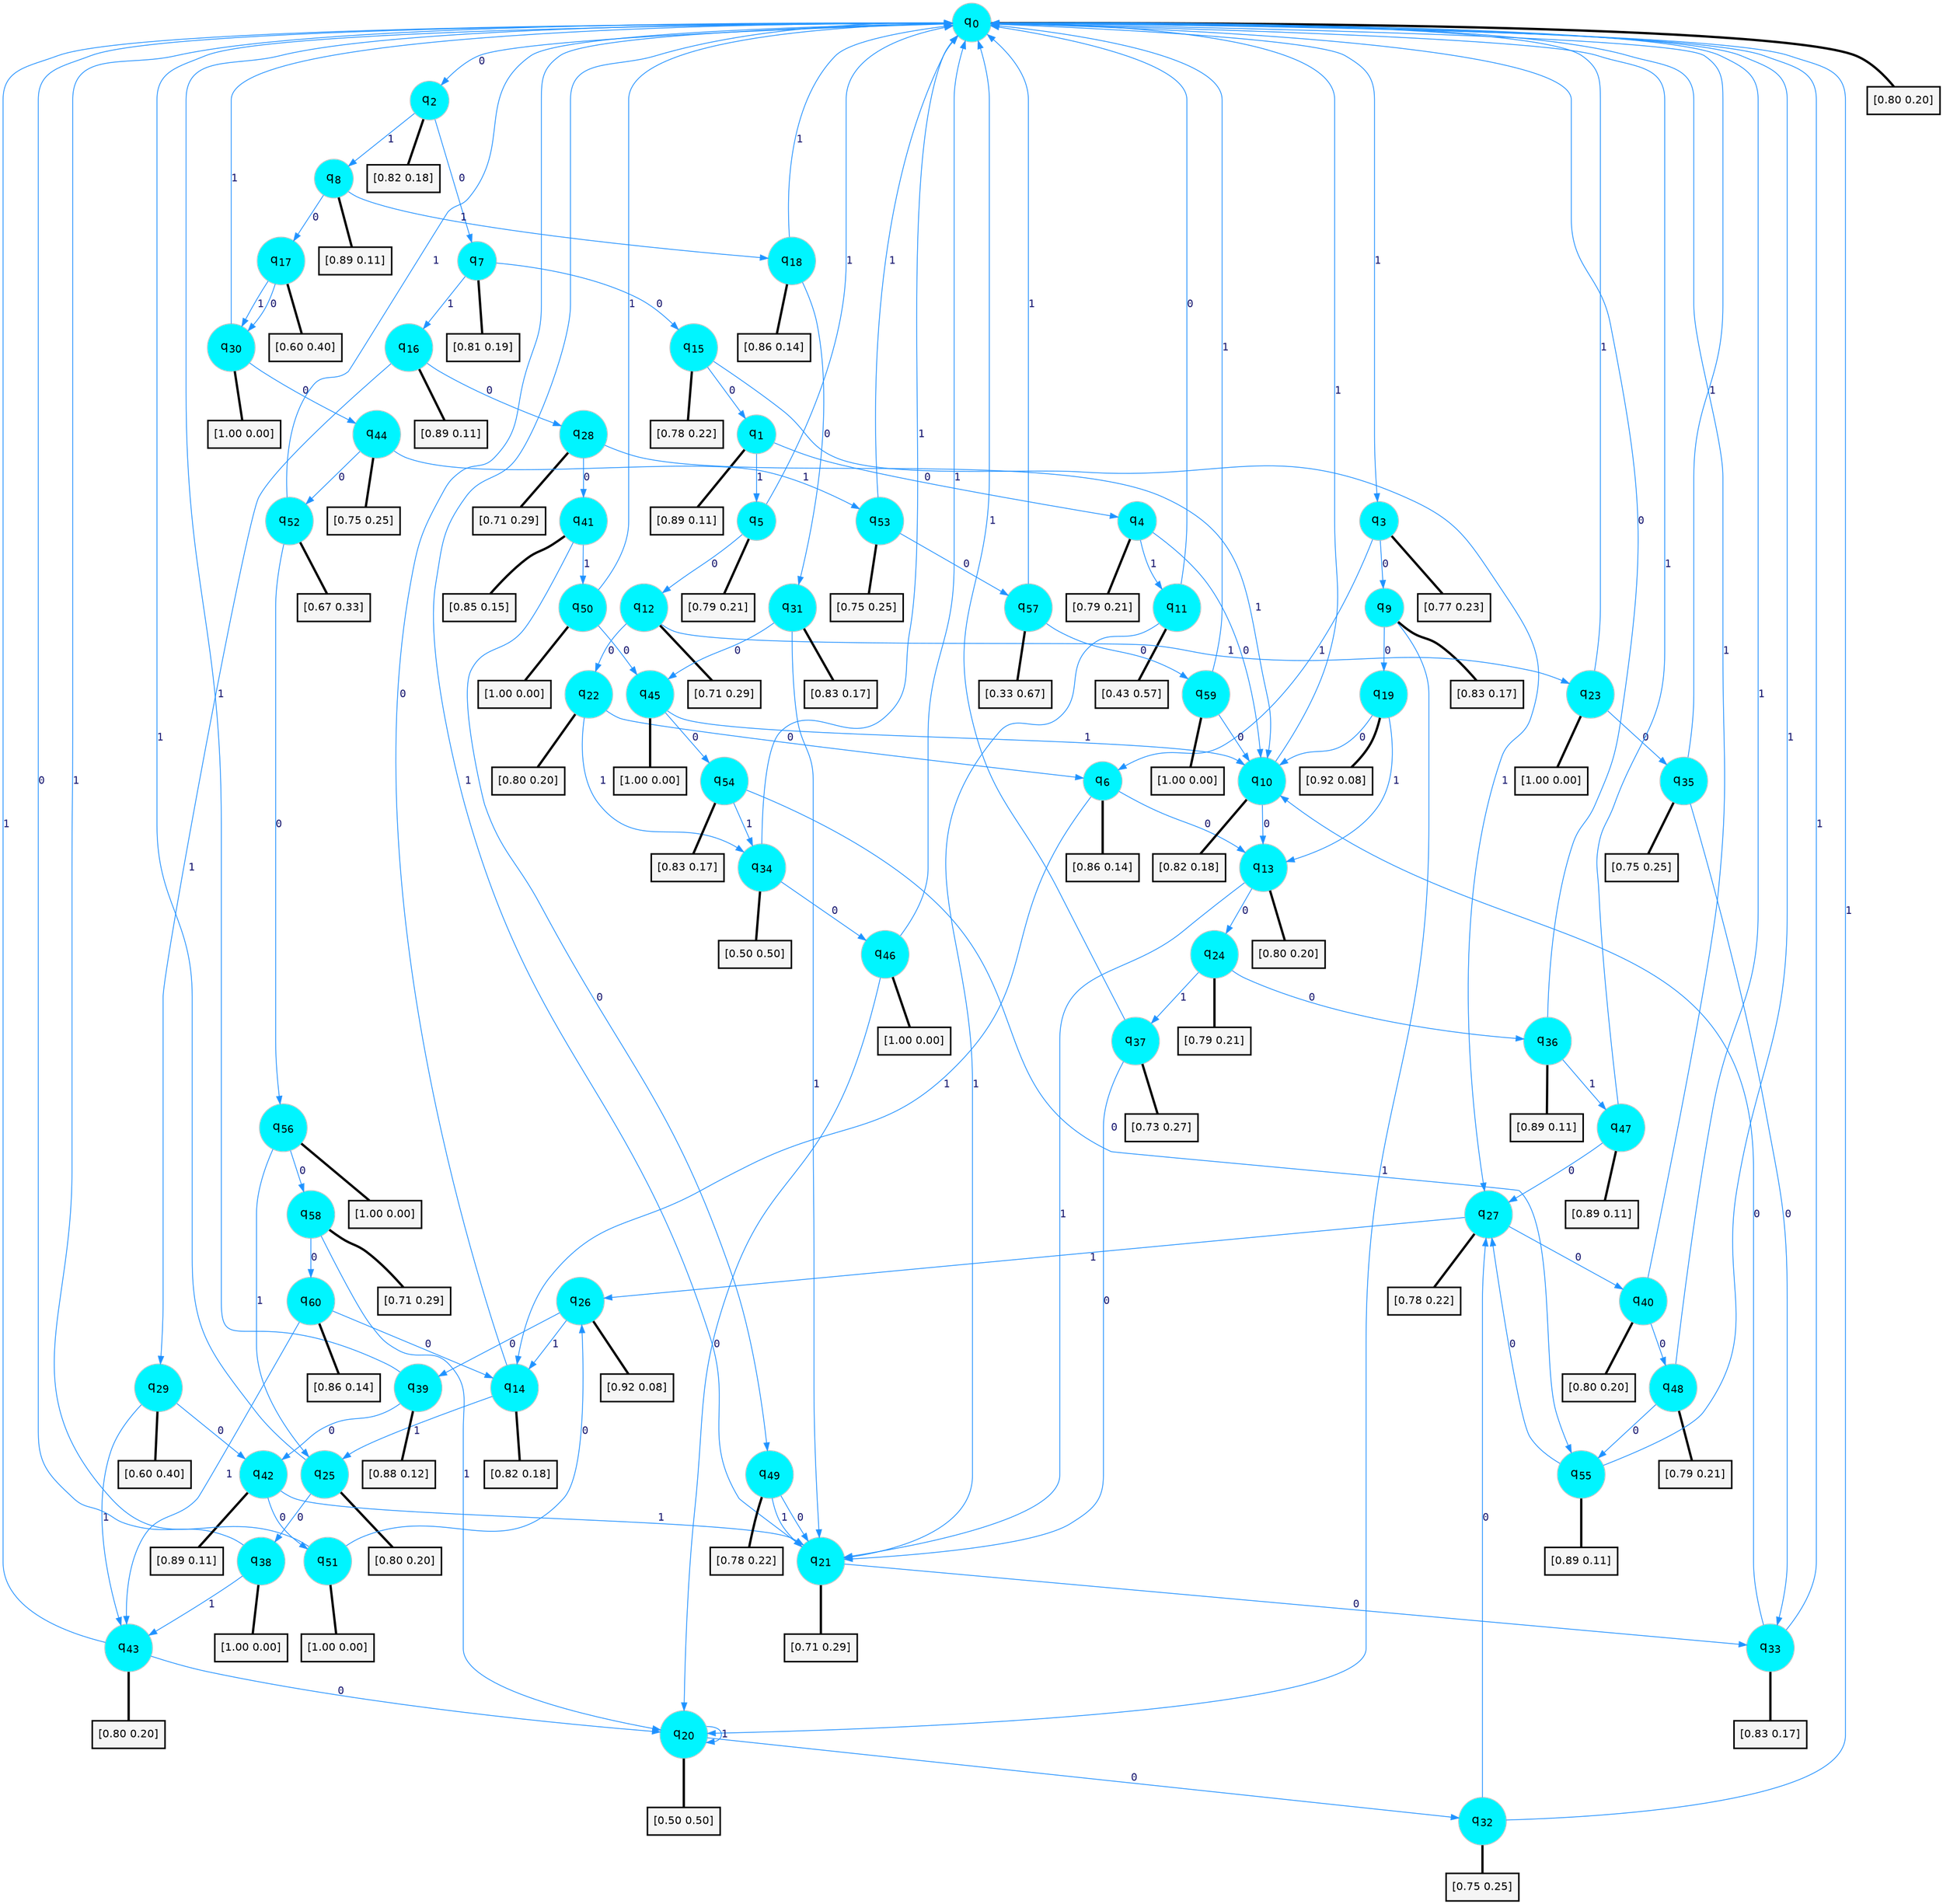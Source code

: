 digraph G {
graph [
bgcolor=transparent, dpi=300, rankdir=TD, size="40,25"];
node [
color=gray, fillcolor=turquoise1, fontcolor=black, fontname=Helvetica, fontsize=16, fontweight=bold, shape=circle, style=filled];
edge [
arrowsize=1, color=dodgerblue1, fontcolor=midnightblue, fontname=courier, fontweight=bold, penwidth=1, style=solid, weight=20];
0[label=<q<SUB>0</SUB>>];
1[label=<q<SUB>1</SUB>>];
2[label=<q<SUB>2</SUB>>];
3[label=<q<SUB>3</SUB>>];
4[label=<q<SUB>4</SUB>>];
5[label=<q<SUB>5</SUB>>];
6[label=<q<SUB>6</SUB>>];
7[label=<q<SUB>7</SUB>>];
8[label=<q<SUB>8</SUB>>];
9[label=<q<SUB>9</SUB>>];
10[label=<q<SUB>10</SUB>>];
11[label=<q<SUB>11</SUB>>];
12[label=<q<SUB>12</SUB>>];
13[label=<q<SUB>13</SUB>>];
14[label=<q<SUB>14</SUB>>];
15[label=<q<SUB>15</SUB>>];
16[label=<q<SUB>16</SUB>>];
17[label=<q<SUB>17</SUB>>];
18[label=<q<SUB>18</SUB>>];
19[label=<q<SUB>19</SUB>>];
20[label=<q<SUB>20</SUB>>];
21[label=<q<SUB>21</SUB>>];
22[label=<q<SUB>22</SUB>>];
23[label=<q<SUB>23</SUB>>];
24[label=<q<SUB>24</SUB>>];
25[label=<q<SUB>25</SUB>>];
26[label=<q<SUB>26</SUB>>];
27[label=<q<SUB>27</SUB>>];
28[label=<q<SUB>28</SUB>>];
29[label=<q<SUB>29</SUB>>];
30[label=<q<SUB>30</SUB>>];
31[label=<q<SUB>31</SUB>>];
32[label=<q<SUB>32</SUB>>];
33[label=<q<SUB>33</SUB>>];
34[label=<q<SUB>34</SUB>>];
35[label=<q<SUB>35</SUB>>];
36[label=<q<SUB>36</SUB>>];
37[label=<q<SUB>37</SUB>>];
38[label=<q<SUB>38</SUB>>];
39[label=<q<SUB>39</SUB>>];
40[label=<q<SUB>40</SUB>>];
41[label=<q<SUB>41</SUB>>];
42[label=<q<SUB>42</SUB>>];
43[label=<q<SUB>43</SUB>>];
44[label=<q<SUB>44</SUB>>];
45[label=<q<SUB>45</SUB>>];
46[label=<q<SUB>46</SUB>>];
47[label=<q<SUB>47</SUB>>];
48[label=<q<SUB>48</SUB>>];
49[label=<q<SUB>49</SUB>>];
50[label=<q<SUB>50</SUB>>];
51[label=<q<SUB>51</SUB>>];
52[label=<q<SUB>52</SUB>>];
53[label=<q<SUB>53</SUB>>];
54[label=<q<SUB>54</SUB>>];
55[label=<q<SUB>55</SUB>>];
56[label=<q<SUB>56</SUB>>];
57[label=<q<SUB>57</SUB>>];
58[label=<q<SUB>58</SUB>>];
59[label=<q<SUB>59</SUB>>];
60[label=<q<SUB>60</SUB>>];
61[label="[0.80 0.20]", shape=box,fontcolor=black, fontname=Helvetica, fontsize=14, penwidth=2, fillcolor=whitesmoke,color=black];
62[label="[0.89 0.11]", shape=box,fontcolor=black, fontname=Helvetica, fontsize=14, penwidth=2, fillcolor=whitesmoke,color=black];
63[label="[0.82 0.18]", shape=box,fontcolor=black, fontname=Helvetica, fontsize=14, penwidth=2, fillcolor=whitesmoke,color=black];
64[label="[0.77 0.23]", shape=box,fontcolor=black, fontname=Helvetica, fontsize=14, penwidth=2, fillcolor=whitesmoke,color=black];
65[label="[0.79 0.21]", shape=box,fontcolor=black, fontname=Helvetica, fontsize=14, penwidth=2, fillcolor=whitesmoke,color=black];
66[label="[0.79 0.21]", shape=box,fontcolor=black, fontname=Helvetica, fontsize=14, penwidth=2, fillcolor=whitesmoke,color=black];
67[label="[0.86 0.14]", shape=box,fontcolor=black, fontname=Helvetica, fontsize=14, penwidth=2, fillcolor=whitesmoke,color=black];
68[label="[0.81 0.19]", shape=box,fontcolor=black, fontname=Helvetica, fontsize=14, penwidth=2, fillcolor=whitesmoke,color=black];
69[label="[0.89 0.11]", shape=box,fontcolor=black, fontname=Helvetica, fontsize=14, penwidth=2, fillcolor=whitesmoke,color=black];
70[label="[0.83 0.17]", shape=box,fontcolor=black, fontname=Helvetica, fontsize=14, penwidth=2, fillcolor=whitesmoke,color=black];
71[label="[0.82 0.18]", shape=box,fontcolor=black, fontname=Helvetica, fontsize=14, penwidth=2, fillcolor=whitesmoke,color=black];
72[label="[0.43 0.57]", shape=box,fontcolor=black, fontname=Helvetica, fontsize=14, penwidth=2, fillcolor=whitesmoke,color=black];
73[label="[0.71 0.29]", shape=box,fontcolor=black, fontname=Helvetica, fontsize=14, penwidth=2, fillcolor=whitesmoke,color=black];
74[label="[0.80 0.20]", shape=box,fontcolor=black, fontname=Helvetica, fontsize=14, penwidth=2, fillcolor=whitesmoke,color=black];
75[label="[0.82 0.18]", shape=box,fontcolor=black, fontname=Helvetica, fontsize=14, penwidth=2, fillcolor=whitesmoke,color=black];
76[label="[0.78 0.22]", shape=box,fontcolor=black, fontname=Helvetica, fontsize=14, penwidth=2, fillcolor=whitesmoke,color=black];
77[label="[0.89 0.11]", shape=box,fontcolor=black, fontname=Helvetica, fontsize=14, penwidth=2, fillcolor=whitesmoke,color=black];
78[label="[0.60 0.40]", shape=box,fontcolor=black, fontname=Helvetica, fontsize=14, penwidth=2, fillcolor=whitesmoke,color=black];
79[label="[0.86 0.14]", shape=box,fontcolor=black, fontname=Helvetica, fontsize=14, penwidth=2, fillcolor=whitesmoke,color=black];
80[label="[0.92 0.08]", shape=box,fontcolor=black, fontname=Helvetica, fontsize=14, penwidth=2, fillcolor=whitesmoke,color=black];
81[label="[0.50 0.50]", shape=box,fontcolor=black, fontname=Helvetica, fontsize=14, penwidth=2, fillcolor=whitesmoke,color=black];
82[label="[0.71 0.29]", shape=box,fontcolor=black, fontname=Helvetica, fontsize=14, penwidth=2, fillcolor=whitesmoke,color=black];
83[label="[0.80 0.20]", shape=box,fontcolor=black, fontname=Helvetica, fontsize=14, penwidth=2, fillcolor=whitesmoke,color=black];
84[label="[1.00 0.00]", shape=box,fontcolor=black, fontname=Helvetica, fontsize=14, penwidth=2, fillcolor=whitesmoke,color=black];
85[label="[0.79 0.21]", shape=box,fontcolor=black, fontname=Helvetica, fontsize=14, penwidth=2, fillcolor=whitesmoke,color=black];
86[label="[0.80 0.20]", shape=box,fontcolor=black, fontname=Helvetica, fontsize=14, penwidth=2, fillcolor=whitesmoke,color=black];
87[label="[0.92 0.08]", shape=box,fontcolor=black, fontname=Helvetica, fontsize=14, penwidth=2, fillcolor=whitesmoke,color=black];
88[label="[0.78 0.22]", shape=box,fontcolor=black, fontname=Helvetica, fontsize=14, penwidth=2, fillcolor=whitesmoke,color=black];
89[label="[0.71 0.29]", shape=box,fontcolor=black, fontname=Helvetica, fontsize=14, penwidth=2, fillcolor=whitesmoke,color=black];
90[label="[0.60 0.40]", shape=box,fontcolor=black, fontname=Helvetica, fontsize=14, penwidth=2, fillcolor=whitesmoke,color=black];
91[label="[1.00 0.00]", shape=box,fontcolor=black, fontname=Helvetica, fontsize=14, penwidth=2, fillcolor=whitesmoke,color=black];
92[label="[0.83 0.17]", shape=box,fontcolor=black, fontname=Helvetica, fontsize=14, penwidth=2, fillcolor=whitesmoke,color=black];
93[label="[0.75 0.25]", shape=box,fontcolor=black, fontname=Helvetica, fontsize=14, penwidth=2, fillcolor=whitesmoke,color=black];
94[label="[0.83 0.17]", shape=box,fontcolor=black, fontname=Helvetica, fontsize=14, penwidth=2, fillcolor=whitesmoke,color=black];
95[label="[0.50 0.50]", shape=box,fontcolor=black, fontname=Helvetica, fontsize=14, penwidth=2, fillcolor=whitesmoke,color=black];
96[label="[0.75 0.25]", shape=box,fontcolor=black, fontname=Helvetica, fontsize=14, penwidth=2, fillcolor=whitesmoke,color=black];
97[label="[0.89 0.11]", shape=box,fontcolor=black, fontname=Helvetica, fontsize=14, penwidth=2, fillcolor=whitesmoke,color=black];
98[label="[0.73 0.27]", shape=box,fontcolor=black, fontname=Helvetica, fontsize=14, penwidth=2, fillcolor=whitesmoke,color=black];
99[label="[1.00 0.00]", shape=box,fontcolor=black, fontname=Helvetica, fontsize=14, penwidth=2, fillcolor=whitesmoke,color=black];
100[label="[0.88 0.12]", shape=box,fontcolor=black, fontname=Helvetica, fontsize=14, penwidth=2, fillcolor=whitesmoke,color=black];
101[label="[0.80 0.20]", shape=box,fontcolor=black, fontname=Helvetica, fontsize=14, penwidth=2, fillcolor=whitesmoke,color=black];
102[label="[0.85 0.15]", shape=box,fontcolor=black, fontname=Helvetica, fontsize=14, penwidth=2, fillcolor=whitesmoke,color=black];
103[label="[0.89 0.11]", shape=box,fontcolor=black, fontname=Helvetica, fontsize=14, penwidth=2, fillcolor=whitesmoke,color=black];
104[label="[0.80 0.20]", shape=box,fontcolor=black, fontname=Helvetica, fontsize=14, penwidth=2, fillcolor=whitesmoke,color=black];
105[label="[0.75 0.25]", shape=box,fontcolor=black, fontname=Helvetica, fontsize=14, penwidth=2, fillcolor=whitesmoke,color=black];
106[label="[1.00 0.00]", shape=box,fontcolor=black, fontname=Helvetica, fontsize=14, penwidth=2, fillcolor=whitesmoke,color=black];
107[label="[1.00 0.00]", shape=box,fontcolor=black, fontname=Helvetica, fontsize=14, penwidth=2, fillcolor=whitesmoke,color=black];
108[label="[0.89 0.11]", shape=box,fontcolor=black, fontname=Helvetica, fontsize=14, penwidth=2, fillcolor=whitesmoke,color=black];
109[label="[0.79 0.21]", shape=box,fontcolor=black, fontname=Helvetica, fontsize=14, penwidth=2, fillcolor=whitesmoke,color=black];
110[label="[0.78 0.22]", shape=box,fontcolor=black, fontname=Helvetica, fontsize=14, penwidth=2, fillcolor=whitesmoke,color=black];
111[label="[1.00 0.00]", shape=box,fontcolor=black, fontname=Helvetica, fontsize=14, penwidth=2, fillcolor=whitesmoke,color=black];
112[label="[1.00 0.00]", shape=box,fontcolor=black, fontname=Helvetica, fontsize=14, penwidth=2, fillcolor=whitesmoke,color=black];
113[label="[0.67 0.33]", shape=box,fontcolor=black, fontname=Helvetica, fontsize=14, penwidth=2, fillcolor=whitesmoke,color=black];
114[label="[0.75 0.25]", shape=box,fontcolor=black, fontname=Helvetica, fontsize=14, penwidth=2, fillcolor=whitesmoke,color=black];
115[label="[0.83 0.17]", shape=box,fontcolor=black, fontname=Helvetica, fontsize=14, penwidth=2, fillcolor=whitesmoke,color=black];
116[label="[0.89 0.11]", shape=box,fontcolor=black, fontname=Helvetica, fontsize=14, penwidth=2, fillcolor=whitesmoke,color=black];
117[label="[1.00 0.00]", shape=box,fontcolor=black, fontname=Helvetica, fontsize=14, penwidth=2, fillcolor=whitesmoke,color=black];
118[label="[0.33 0.67]", shape=box,fontcolor=black, fontname=Helvetica, fontsize=14, penwidth=2, fillcolor=whitesmoke,color=black];
119[label="[0.71 0.29]", shape=box,fontcolor=black, fontname=Helvetica, fontsize=14, penwidth=2, fillcolor=whitesmoke,color=black];
120[label="[1.00 0.00]", shape=box,fontcolor=black, fontname=Helvetica, fontsize=14, penwidth=2, fillcolor=whitesmoke,color=black];
121[label="[0.86 0.14]", shape=box,fontcolor=black, fontname=Helvetica, fontsize=14, penwidth=2, fillcolor=whitesmoke,color=black];
0->2 [label=0];
0->3 [label=1];
0->61 [arrowhead=none, penwidth=3,color=black];
1->4 [label=0];
1->5 [label=1];
1->62 [arrowhead=none, penwidth=3,color=black];
2->7 [label=0];
2->8 [label=1];
2->63 [arrowhead=none, penwidth=3,color=black];
3->9 [label=0];
3->6 [label=1];
3->64 [arrowhead=none, penwidth=3,color=black];
4->10 [label=0];
4->11 [label=1];
4->65 [arrowhead=none, penwidth=3,color=black];
5->12 [label=0];
5->0 [label=1];
5->66 [arrowhead=none, penwidth=3,color=black];
6->13 [label=0];
6->14 [label=1];
6->67 [arrowhead=none, penwidth=3,color=black];
7->15 [label=0];
7->16 [label=1];
7->68 [arrowhead=none, penwidth=3,color=black];
8->17 [label=0];
8->18 [label=1];
8->69 [arrowhead=none, penwidth=3,color=black];
9->19 [label=0];
9->20 [label=1];
9->70 [arrowhead=none, penwidth=3,color=black];
10->13 [label=0];
10->0 [label=1];
10->71 [arrowhead=none, penwidth=3,color=black];
11->0 [label=0];
11->21 [label=1];
11->72 [arrowhead=none, penwidth=3,color=black];
12->22 [label=0];
12->23 [label=1];
12->73 [arrowhead=none, penwidth=3,color=black];
13->24 [label=0];
13->21 [label=1];
13->74 [arrowhead=none, penwidth=3,color=black];
14->0 [label=0];
14->25 [label=1];
14->75 [arrowhead=none, penwidth=3,color=black];
15->1 [label=0];
15->27 [label=1];
15->76 [arrowhead=none, penwidth=3,color=black];
16->28 [label=0];
16->29 [label=1];
16->77 [arrowhead=none, penwidth=3,color=black];
17->30 [label=0];
17->30 [label=1];
17->78 [arrowhead=none, penwidth=3,color=black];
18->31 [label=0];
18->0 [label=1];
18->79 [arrowhead=none, penwidth=3,color=black];
19->10 [label=0];
19->13 [label=1];
19->80 [arrowhead=none, penwidth=3,color=black];
20->32 [label=0];
20->20 [label=1];
20->81 [arrowhead=none, penwidth=3,color=black];
21->33 [label=0];
21->0 [label=1];
21->82 [arrowhead=none, penwidth=3,color=black];
22->6 [label=0];
22->34 [label=1];
22->83 [arrowhead=none, penwidth=3,color=black];
23->35 [label=0];
23->0 [label=1];
23->84 [arrowhead=none, penwidth=3,color=black];
24->36 [label=0];
24->37 [label=1];
24->85 [arrowhead=none, penwidth=3,color=black];
25->38 [label=0];
25->0 [label=1];
25->86 [arrowhead=none, penwidth=3,color=black];
26->39 [label=0];
26->14 [label=1];
26->87 [arrowhead=none, penwidth=3,color=black];
27->40 [label=0];
27->26 [label=1];
27->88 [arrowhead=none, penwidth=3,color=black];
28->41 [label=0];
28->10 [label=1];
28->89 [arrowhead=none, penwidth=3,color=black];
29->42 [label=0];
29->43 [label=1];
29->90 [arrowhead=none, penwidth=3,color=black];
30->44 [label=0];
30->0 [label=1];
30->91 [arrowhead=none, penwidth=3,color=black];
31->45 [label=0];
31->21 [label=1];
31->92 [arrowhead=none, penwidth=3,color=black];
32->27 [label=0];
32->0 [label=1];
32->93 [arrowhead=none, penwidth=3,color=black];
33->10 [label=0];
33->0 [label=1];
33->94 [arrowhead=none, penwidth=3,color=black];
34->46 [label=0];
34->0 [label=1];
34->95 [arrowhead=none, penwidth=3,color=black];
35->33 [label=0];
35->0 [label=1];
35->96 [arrowhead=none, penwidth=3,color=black];
36->0 [label=0];
36->47 [label=1];
36->97 [arrowhead=none, penwidth=3,color=black];
37->21 [label=0];
37->0 [label=1];
37->98 [arrowhead=none, penwidth=3,color=black];
38->0 [label=0];
38->43 [label=1];
38->99 [arrowhead=none, penwidth=3,color=black];
39->42 [label=0];
39->0 [label=1];
39->100 [arrowhead=none, penwidth=3,color=black];
40->48 [label=0];
40->0 [label=1];
40->101 [arrowhead=none, penwidth=3,color=black];
41->49 [label=0];
41->50 [label=1];
41->102 [arrowhead=none, penwidth=3,color=black];
42->51 [label=0];
42->21 [label=1];
42->103 [arrowhead=none, penwidth=3,color=black];
43->20 [label=0];
43->0 [label=1];
43->104 [arrowhead=none, penwidth=3,color=black];
44->52 [label=0];
44->53 [label=1];
44->105 [arrowhead=none, penwidth=3,color=black];
45->54 [label=0];
45->10 [label=1];
45->106 [arrowhead=none, penwidth=3,color=black];
46->20 [label=0];
46->0 [label=1];
46->107 [arrowhead=none, penwidth=3,color=black];
47->27 [label=0];
47->0 [label=1];
47->108 [arrowhead=none, penwidth=3,color=black];
48->55 [label=0];
48->0 [label=1];
48->109 [arrowhead=none, penwidth=3,color=black];
49->21 [label=0];
49->21 [label=1];
49->110 [arrowhead=none, penwidth=3,color=black];
50->45 [label=0];
50->0 [label=1];
50->111 [arrowhead=none, penwidth=3,color=black];
51->26 [label=0];
51->0 [label=1];
51->112 [arrowhead=none, penwidth=3,color=black];
52->56 [label=0];
52->0 [label=1];
52->113 [arrowhead=none, penwidth=3,color=black];
53->57 [label=0];
53->0 [label=1];
53->114 [arrowhead=none, penwidth=3,color=black];
54->55 [label=0];
54->34 [label=1];
54->115 [arrowhead=none, penwidth=3,color=black];
55->27 [label=0];
55->0 [label=1];
55->116 [arrowhead=none, penwidth=3,color=black];
56->58 [label=0];
56->25 [label=1];
56->117 [arrowhead=none, penwidth=3,color=black];
57->59 [label=0];
57->0 [label=1];
57->118 [arrowhead=none, penwidth=3,color=black];
58->60 [label=0];
58->20 [label=1];
58->119 [arrowhead=none, penwidth=3,color=black];
59->10 [label=0];
59->0 [label=1];
59->120 [arrowhead=none, penwidth=3,color=black];
60->14 [label=0];
60->43 [label=1];
60->121 [arrowhead=none, penwidth=3,color=black];
}
